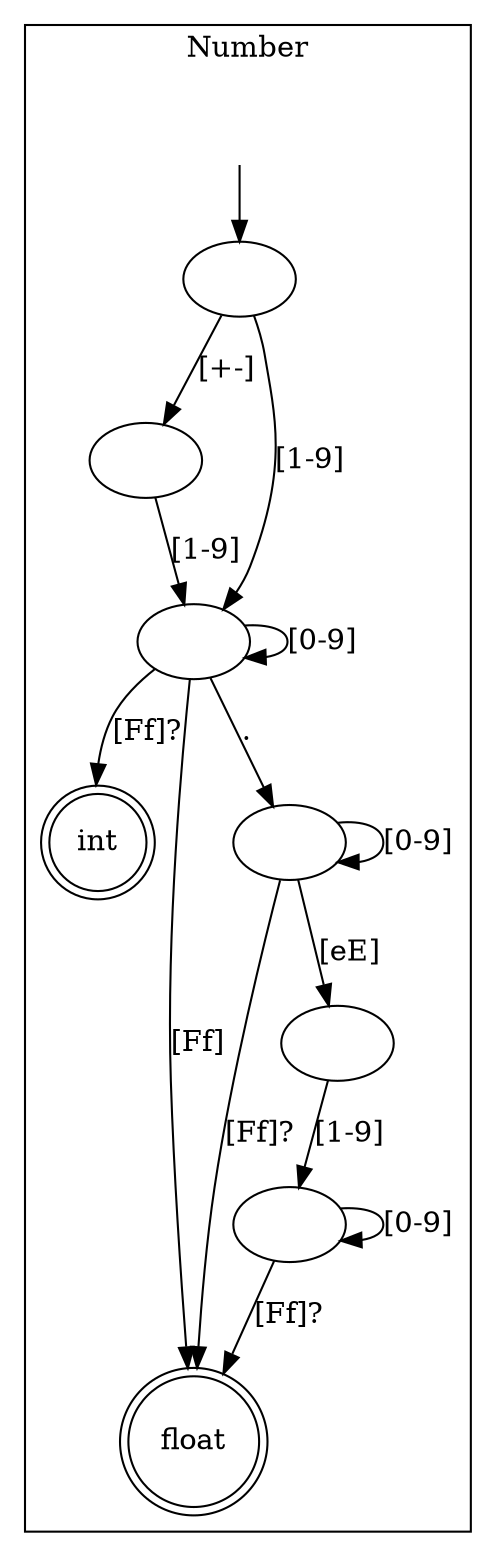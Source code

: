 digraph NFA {
    subgraph cluster_number {
        label="Number"

        node [label=" "]
        n0 [shape=none]
        n4 [label="int", shape=doublecircle]
        n6 [label="float", shape=doublecircle]

        n0 -> n1
        n1 -> n2 [label="[+-]"]
        n1 -> n3 [label="[1-9]"]
        n2 -> n3 [label="[1-9]"]
        n3 -> n3 [label="[0-9]"]
        n3 -> n4 [label="[Ff]?"]
        n3 -> n5 [label="."]
        n3 -> n6 [label="[Ff]"]
        n5 -> n5 [label="[0-9]"]
        n5 -> n6 [label="[Ff]?"]
        n5 -> n7 [label="[eE]"]
        n7 -> n8 [label="[1-9]"]
        n8 -> n6 [label="[Ff]?"]
        n8 -> n8 [label="[0-9]"]
    }
}
